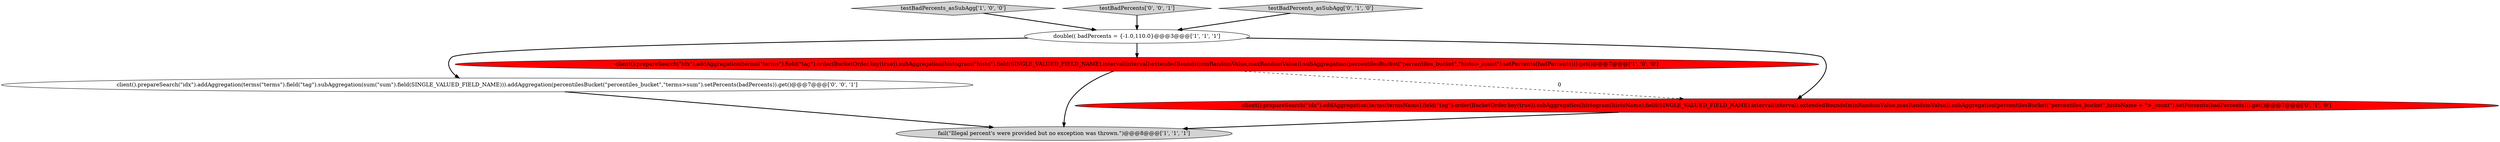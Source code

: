 digraph {
2 [style = filled, label = "double(( badPercents = {-1.0,110.0}@@@3@@@['1', '1', '1']", fillcolor = white, shape = ellipse image = "AAA0AAABBB1BBB"];
1 [style = filled, label = "client().prepareSearch(\"idx\").addAggregation(terms(\"terms\").field(\"tag\").order(BucketOrder.key(true)).subAggregation(histogram(\"histo\").field(SINGLE_VALUED_FIELD_NAME).interval(interval).extendedBounds(minRandomValue,maxRandomValue)).subAggregation(percentilesBucket(\"percentiles_bucket\",\"histo>_count\").setPercents(badPercents))).get()@@@7@@@['1', '0', '0']", fillcolor = red, shape = ellipse image = "AAA1AAABBB1BBB"];
3 [style = filled, label = "fail(\"Illegal percent's were provided but no exception was thrown.\")@@@8@@@['1', '1', '1']", fillcolor = lightgray, shape = ellipse image = "AAA0AAABBB1BBB"];
6 [style = filled, label = "client().prepareSearch(\"idx\").addAggregation(terms(\"terms\").field(\"tag\").subAggregation(sum(\"sum\").field(SINGLE_VALUED_FIELD_NAME))).addAggregation(percentilesBucket(\"percentiles_bucket\",\"terms>sum\").setPercents(badPercents)).get()@@@7@@@['0', '0', '1']", fillcolor = white, shape = ellipse image = "AAA0AAABBB3BBB"];
0 [style = filled, label = "testBadPercents_asSubAgg['1', '0', '0']", fillcolor = lightgray, shape = diamond image = "AAA0AAABBB1BBB"];
7 [style = filled, label = "testBadPercents['0', '0', '1']", fillcolor = lightgray, shape = diamond image = "AAA0AAABBB3BBB"];
5 [style = filled, label = "testBadPercents_asSubAgg['0', '1', '0']", fillcolor = lightgray, shape = diamond image = "AAA0AAABBB2BBB"];
4 [style = filled, label = "client().prepareSearch(\"idx\").addAggregation(terms(termsName).field(\"tag\").order(BucketOrder.key(true)).subAggregation(histogram(histoName).field(SINGLE_VALUED_FIELD_NAME).interval(interval).extendedBounds(minRandomValue,maxRandomValue)).subAggregation(percentilesBucket(\"percentiles_bucket\",histoName + \">_count\").setPercents(badPercents))).get()@@@7@@@['0', '1', '0']", fillcolor = red, shape = ellipse image = "AAA1AAABBB2BBB"];
1->3 [style = bold, label=""];
1->4 [style = dashed, label="0"];
6->3 [style = bold, label=""];
4->3 [style = bold, label=""];
5->2 [style = bold, label=""];
2->4 [style = bold, label=""];
7->2 [style = bold, label=""];
2->6 [style = bold, label=""];
2->1 [style = bold, label=""];
0->2 [style = bold, label=""];
}
